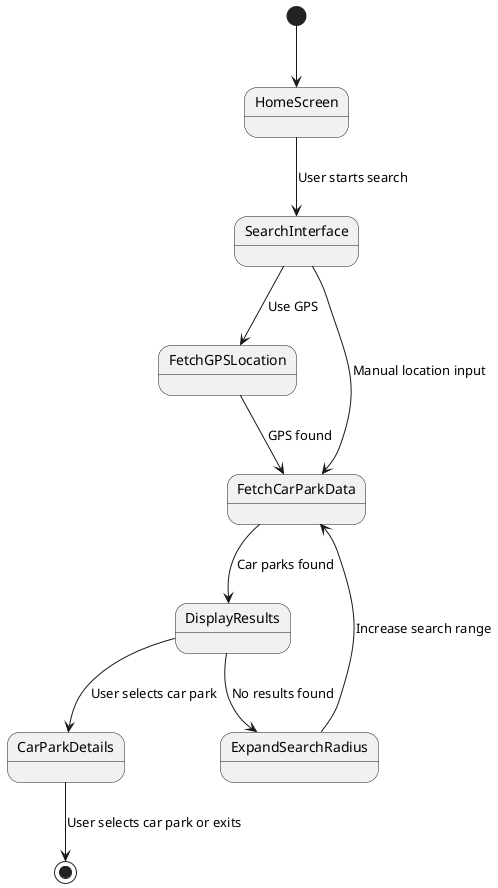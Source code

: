 @startuml
[*] --> HomeScreen
HomeScreen --> SearchInterface: User starts search
SearchInterface --> FetchGPSLocation: Use GPS
SearchInterface --> FetchCarParkData: Manual location input
FetchGPSLocation --> FetchCarParkData: GPS found
FetchCarParkData --> DisplayResults: Car parks found
DisplayResults --> CarParkDetails: User selects car park
DisplayResults --> ExpandSearchRadius: No results found
ExpandSearchRadius --> FetchCarParkData: Increase search range
CarParkDetails --> [*]: User selects car park or exits
@enduml
